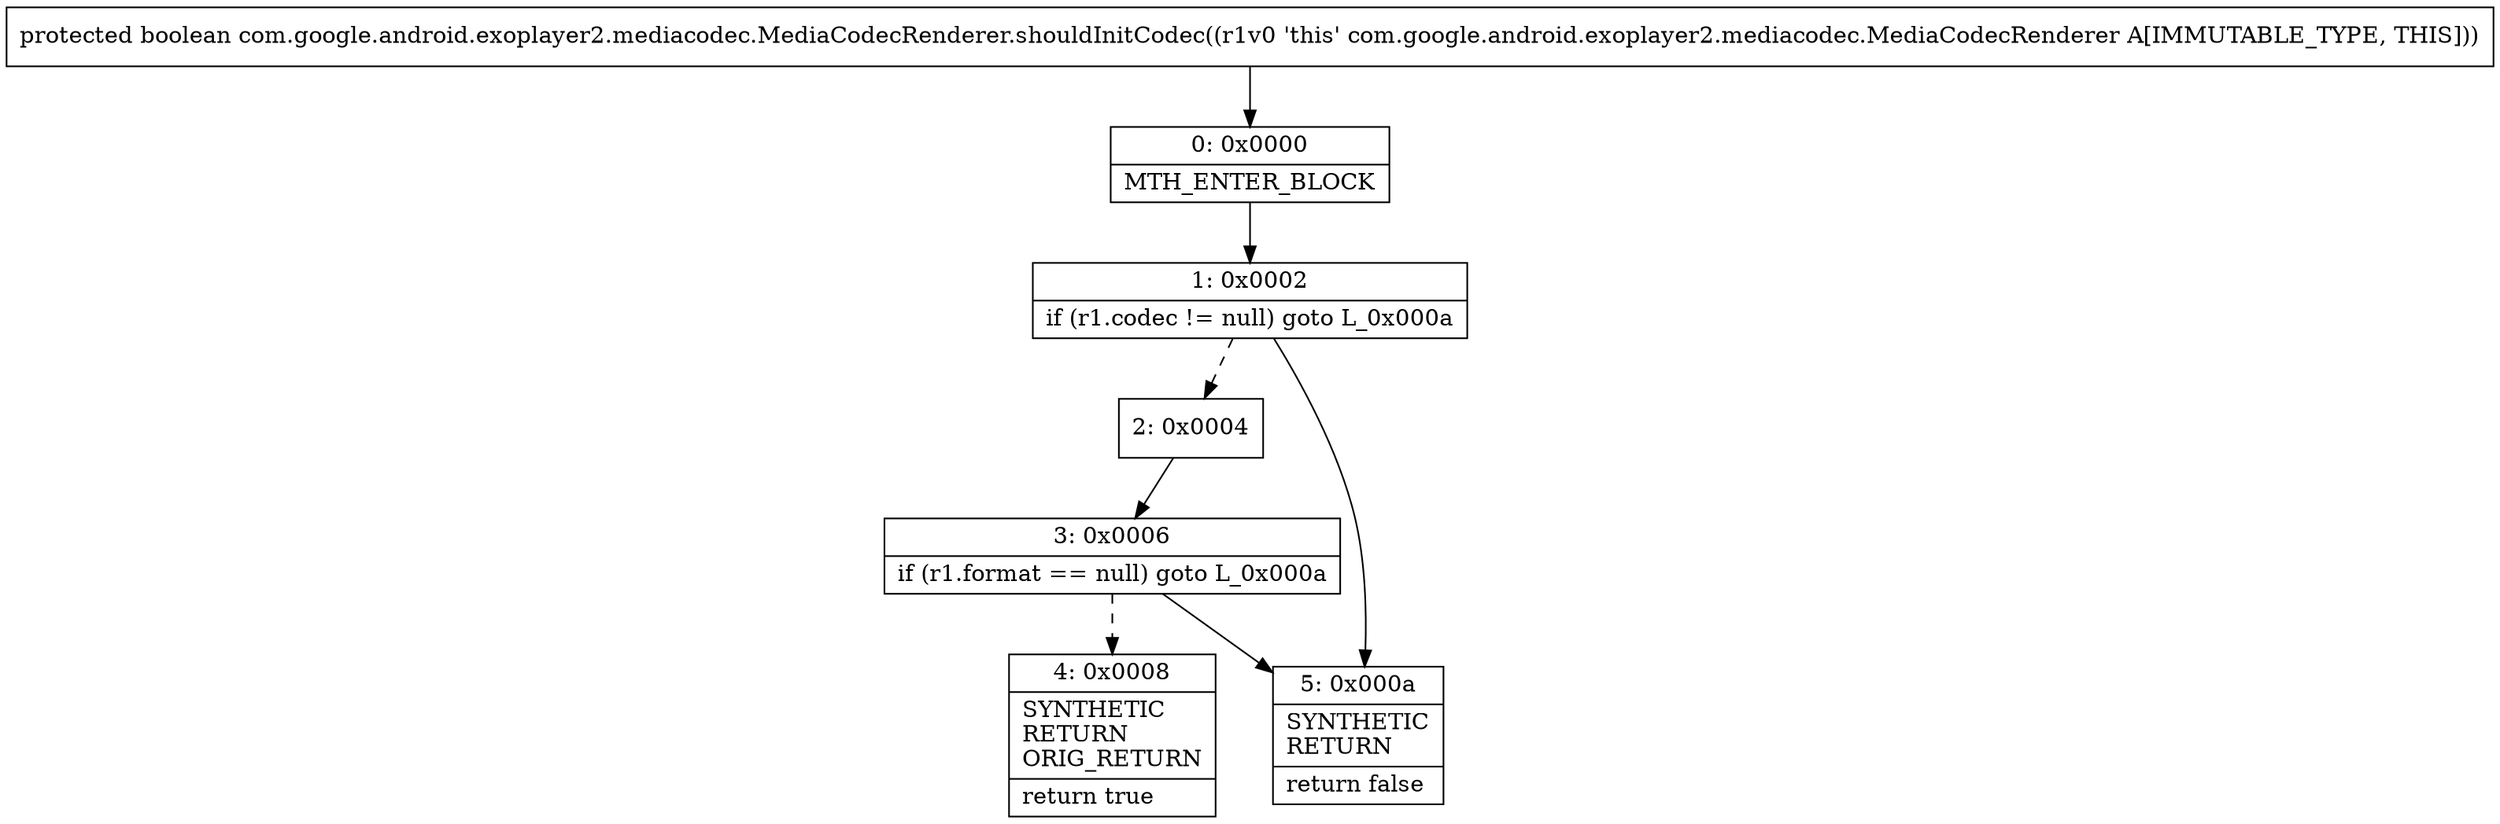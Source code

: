 digraph "CFG forcom.google.android.exoplayer2.mediacodec.MediaCodecRenderer.shouldInitCodec()Z" {
Node_0 [shape=record,label="{0\:\ 0x0000|MTH_ENTER_BLOCK\l}"];
Node_1 [shape=record,label="{1\:\ 0x0002|if (r1.codec != null) goto L_0x000a\l}"];
Node_2 [shape=record,label="{2\:\ 0x0004}"];
Node_3 [shape=record,label="{3\:\ 0x0006|if (r1.format == null) goto L_0x000a\l}"];
Node_4 [shape=record,label="{4\:\ 0x0008|SYNTHETIC\lRETURN\lORIG_RETURN\l|return true\l}"];
Node_5 [shape=record,label="{5\:\ 0x000a|SYNTHETIC\lRETURN\l|return false\l}"];
MethodNode[shape=record,label="{protected boolean com.google.android.exoplayer2.mediacodec.MediaCodecRenderer.shouldInitCodec((r1v0 'this' com.google.android.exoplayer2.mediacodec.MediaCodecRenderer A[IMMUTABLE_TYPE, THIS])) }"];
MethodNode -> Node_0;
Node_0 -> Node_1;
Node_1 -> Node_2[style=dashed];
Node_1 -> Node_5;
Node_2 -> Node_3;
Node_3 -> Node_4[style=dashed];
Node_3 -> Node_5;
}

